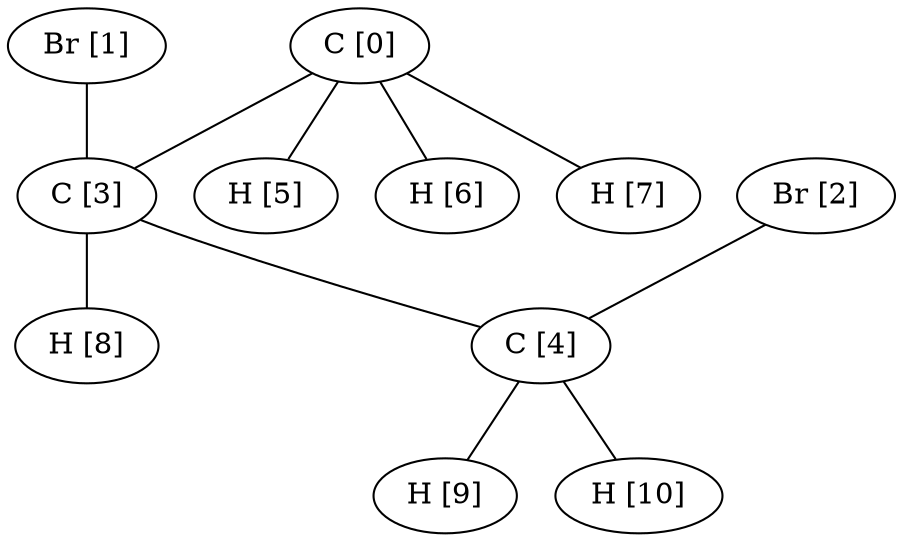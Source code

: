 graph G {
0[label="C [0]"];
1[label="Br [1]"];
2[label="Br [2]"];
3[label="C [3]"];
4[label="C [4]"];
5[label="H [5]"];
6[label="H [6]"];
7[label="H [7]"];
8[label="H [8]"];
9[label="H [9]"];
10[label="H [10]"];
0--3 ;
0--5 ;
0--6 ;
0--7 ;
1--3 ;
2--4 ;
3--4 ;
3--8 ;
4--9 ;
4--10 ;
}
